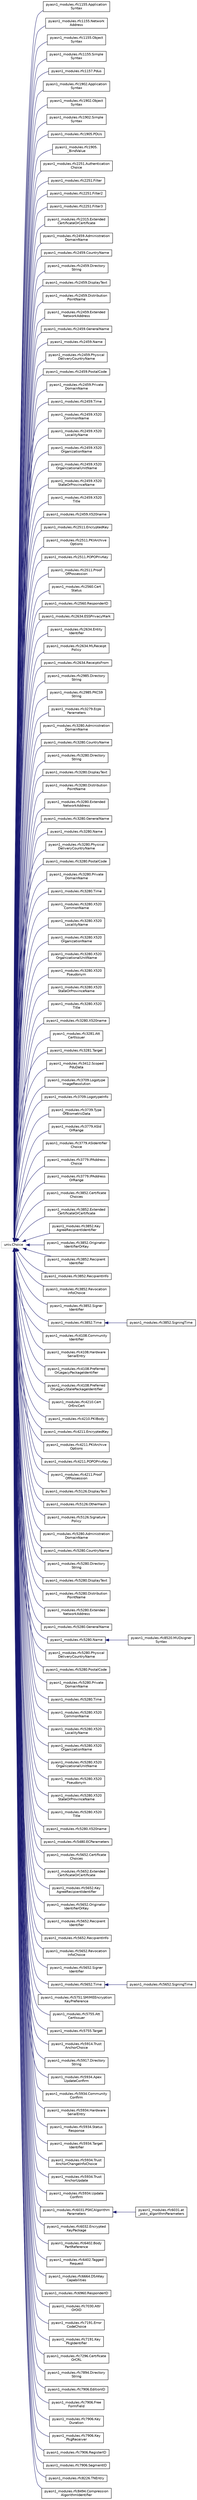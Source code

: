 digraph "Graphical Class Hierarchy"
{
 // LATEX_PDF_SIZE
  edge [fontname="Helvetica",fontsize="10",labelfontname="Helvetica",labelfontsize="10"];
  node [fontname="Helvetica",fontsize="10",shape=record];
  rankdir="LR";
  Node2630 [label="univ.Choice",height=0.2,width=0.4,color="grey75", fillcolor="white", style="filled",tooltip=" "];
  Node2630 -> Node0 [dir="back",color="midnightblue",fontsize="10",style="solid",fontname="Helvetica"];
  Node0 [label="pyasn1_modules.rfc1155.Application\lSyntax",height=0.2,width=0.4,color="black", fillcolor="white", style="filled",URL="$classpyasn1__modules_1_1rfc1155_1_1ApplicationSyntax.html",tooltip=" "];
  Node2630 -> Node2632 [dir="back",color="midnightblue",fontsize="10",style="solid",fontname="Helvetica"];
  Node2632 [label="pyasn1_modules.rfc1155.Network\lAddress",height=0.2,width=0.4,color="black", fillcolor="white", style="filled",URL="$classpyasn1__modules_1_1rfc1155_1_1NetworkAddress.html",tooltip=" "];
  Node2630 -> Node2633 [dir="back",color="midnightblue",fontsize="10",style="solid",fontname="Helvetica"];
  Node2633 [label="pyasn1_modules.rfc1155.Object\lSyntax",height=0.2,width=0.4,color="black", fillcolor="white", style="filled",URL="$classpyasn1__modules_1_1rfc1155_1_1ObjectSyntax.html",tooltip=" "];
  Node2630 -> Node2634 [dir="back",color="midnightblue",fontsize="10",style="solid",fontname="Helvetica"];
  Node2634 [label="pyasn1_modules.rfc1155.Simple\lSyntax",height=0.2,width=0.4,color="black", fillcolor="white", style="filled",URL="$classpyasn1__modules_1_1rfc1155_1_1SimpleSyntax.html",tooltip=" "];
  Node2630 -> Node2635 [dir="back",color="midnightblue",fontsize="10",style="solid",fontname="Helvetica"];
  Node2635 [label="pyasn1_modules.rfc1157.Pdus",height=0.2,width=0.4,color="black", fillcolor="white", style="filled",URL="$classpyasn1__modules_1_1rfc1157_1_1Pdus.html",tooltip=" "];
  Node2630 -> Node2636 [dir="back",color="midnightblue",fontsize="10",style="solid",fontname="Helvetica"];
  Node2636 [label="pyasn1_modules.rfc1902.Application\lSyntax",height=0.2,width=0.4,color="black", fillcolor="white", style="filled",URL="$classpyasn1__modules_1_1rfc1902_1_1ApplicationSyntax.html",tooltip=" "];
  Node2630 -> Node2637 [dir="back",color="midnightblue",fontsize="10",style="solid",fontname="Helvetica"];
  Node2637 [label="pyasn1_modules.rfc1902.Object\lSyntax",height=0.2,width=0.4,color="black", fillcolor="white", style="filled",URL="$classpyasn1__modules_1_1rfc1902_1_1ObjectSyntax.html",tooltip=" "];
  Node2630 -> Node2638 [dir="back",color="midnightblue",fontsize="10",style="solid",fontname="Helvetica"];
  Node2638 [label="pyasn1_modules.rfc1902.Simple\lSyntax",height=0.2,width=0.4,color="black", fillcolor="white", style="filled",URL="$classpyasn1__modules_1_1rfc1902_1_1SimpleSyntax.html",tooltip=" "];
  Node2630 -> Node2639 [dir="back",color="midnightblue",fontsize="10",style="solid",fontname="Helvetica"];
  Node2639 [label="pyasn1_modules.rfc1905.PDUs",height=0.2,width=0.4,color="black", fillcolor="white", style="filled",URL="$classpyasn1__modules_1_1rfc1905_1_1PDUs.html",tooltip=" "];
  Node2630 -> Node2640 [dir="back",color="midnightblue",fontsize="10",style="solid",fontname="Helvetica"];
  Node2640 [label="pyasn1_modules.rfc1905.\l_BindValue",height=0.2,width=0.4,color="black", fillcolor="white", style="filled",URL="$classpyasn1__modules_1_1rfc1905_1_1__BindValue.html",tooltip=" "];
  Node2630 -> Node2641 [dir="back",color="midnightblue",fontsize="10",style="solid",fontname="Helvetica"];
  Node2641 [label="pyasn1_modules.rfc2251.Authentication\lChoice",height=0.2,width=0.4,color="black", fillcolor="white", style="filled",URL="$classpyasn1__modules_1_1rfc2251_1_1AuthenticationChoice.html",tooltip=" "];
  Node2630 -> Node2642 [dir="back",color="midnightblue",fontsize="10",style="solid",fontname="Helvetica"];
  Node2642 [label="pyasn1_modules.rfc2251.Filter",height=0.2,width=0.4,color="black", fillcolor="white", style="filled",URL="$classpyasn1__modules_1_1rfc2251_1_1Filter.html",tooltip=" "];
  Node2630 -> Node2643 [dir="back",color="midnightblue",fontsize="10",style="solid",fontname="Helvetica"];
  Node2643 [label="pyasn1_modules.rfc2251.Filter2",height=0.2,width=0.4,color="black", fillcolor="white", style="filled",URL="$classpyasn1__modules_1_1rfc2251_1_1Filter2.html",tooltip=" "];
  Node2630 -> Node2644 [dir="back",color="midnightblue",fontsize="10",style="solid",fontname="Helvetica"];
  Node2644 [label="pyasn1_modules.rfc2251.Filter3",height=0.2,width=0.4,color="black", fillcolor="white", style="filled",URL="$classpyasn1__modules_1_1rfc2251_1_1Filter3.html",tooltip=" "];
  Node2630 -> Node2645 [dir="back",color="midnightblue",fontsize="10",style="solid",fontname="Helvetica"];
  Node2645 [label="pyasn1_modules.rfc2315.Extended\lCertificateOrCertificate",height=0.2,width=0.4,color="black", fillcolor="white", style="filled",URL="$classpyasn1__modules_1_1rfc2315_1_1ExtendedCertificateOrCertificate.html",tooltip=" "];
  Node2630 -> Node2646 [dir="back",color="midnightblue",fontsize="10",style="solid",fontname="Helvetica"];
  Node2646 [label="pyasn1_modules.rfc2459.Administration\lDomainName",height=0.2,width=0.4,color="black", fillcolor="white", style="filled",URL="$classpyasn1__modules_1_1rfc2459_1_1AdministrationDomainName.html",tooltip=" "];
  Node2630 -> Node2647 [dir="back",color="midnightblue",fontsize="10",style="solid",fontname="Helvetica"];
  Node2647 [label="pyasn1_modules.rfc2459.CountryName",height=0.2,width=0.4,color="black", fillcolor="white", style="filled",URL="$classpyasn1__modules_1_1rfc2459_1_1CountryName.html",tooltip=" "];
  Node2630 -> Node2648 [dir="back",color="midnightblue",fontsize="10",style="solid",fontname="Helvetica"];
  Node2648 [label="pyasn1_modules.rfc2459.Directory\lString",height=0.2,width=0.4,color="black", fillcolor="white", style="filled",URL="$classpyasn1__modules_1_1rfc2459_1_1DirectoryString.html",tooltip=" "];
  Node2630 -> Node2649 [dir="back",color="midnightblue",fontsize="10",style="solid",fontname="Helvetica"];
  Node2649 [label="pyasn1_modules.rfc2459.DisplayText",height=0.2,width=0.4,color="black", fillcolor="white", style="filled",URL="$classpyasn1__modules_1_1rfc2459_1_1DisplayText.html",tooltip=" "];
  Node2630 -> Node2650 [dir="back",color="midnightblue",fontsize="10",style="solid",fontname="Helvetica"];
  Node2650 [label="pyasn1_modules.rfc2459.Distribution\lPointName",height=0.2,width=0.4,color="black", fillcolor="white", style="filled",URL="$classpyasn1__modules_1_1rfc2459_1_1DistributionPointName.html",tooltip=" "];
  Node2630 -> Node2651 [dir="back",color="midnightblue",fontsize="10",style="solid",fontname="Helvetica"];
  Node2651 [label="pyasn1_modules.rfc2459.Extended\lNetworkAddress",height=0.2,width=0.4,color="black", fillcolor="white", style="filled",URL="$classpyasn1__modules_1_1rfc2459_1_1ExtendedNetworkAddress.html",tooltip=" "];
  Node2630 -> Node2652 [dir="back",color="midnightblue",fontsize="10",style="solid",fontname="Helvetica"];
  Node2652 [label="pyasn1_modules.rfc2459.GeneralName",height=0.2,width=0.4,color="black", fillcolor="white", style="filled",URL="$classpyasn1__modules_1_1rfc2459_1_1GeneralName.html",tooltip=" "];
  Node2630 -> Node2653 [dir="back",color="midnightblue",fontsize="10",style="solid",fontname="Helvetica"];
  Node2653 [label="pyasn1_modules.rfc2459.Name",height=0.2,width=0.4,color="black", fillcolor="white", style="filled",URL="$classpyasn1__modules_1_1rfc2459_1_1Name.html",tooltip=" "];
  Node2630 -> Node2654 [dir="back",color="midnightblue",fontsize="10",style="solid",fontname="Helvetica"];
  Node2654 [label="pyasn1_modules.rfc2459.Physical\lDeliveryCountryName",height=0.2,width=0.4,color="black", fillcolor="white", style="filled",URL="$classpyasn1__modules_1_1rfc2459_1_1PhysicalDeliveryCountryName.html",tooltip=" "];
  Node2630 -> Node2655 [dir="back",color="midnightblue",fontsize="10",style="solid",fontname="Helvetica"];
  Node2655 [label="pyasn1_modules.rfc2459.PostalCode",height=0.2,width=0.4,color="black", fillcolor="white", style="filled",URL="$classpyasn1__modules_1_1rfc2459_1_1PostalCode.html",tooltip=" "];
  Node2630 -> Node2656 [dir="back",color="midnightblue",fontsize="10",style="solid",fontname="Helvetica"];
  Node2656 [label="pyasn1_modules.rfc2459.Private\lDomainName",height=0.2,width=0.4,color="black", fillcolor="white", style="filled",URL="$classpyasn1__modules_1_1rfc2459_1_1PrivateDomainName.html",tooltip=" "];
  Node2630 -> Node2657 [dir="back",color="midnightblue",fontsize="10",style="solid",fontname="Helvetica"];
  Node2657 [label="pyasn1_modules.rfc2459.Time",height=0.2,width=0.4,color="black", fillcolor="white", style="filled",URL="$classpyasn1__modules_1_1rfc2459_1_1Time.html",tooltip=" "];
  Node2630 -> Node2658 [dir="back",color="midnightblue",fontsize="10",style="solid",fontname="Helvetica"];
  Node2658 [label="pyasn1_modules.rfc2459.X520\lCommonName",height=0.2,width=0.4,color="black", fillcolor="white", style="filled",URL="$classpyasn1__modules_1_1rfc2459_1_1X520CommonName.html",tooltip=" "];
  Node2630 -> Node2659 [dir="back",color="midnightblue",fontsize="10",style="solid",fontname="Helvetica"];
  Node2659 [label="pyasn1_modules.rfc2459.X520\lLocalityName",height=0.2,width=0.4,color="black", fillcolor="white", style="filled",URL="$classpyasn1__modules_1_1rfc2459_1_1X520LocalityName.html",tooltip=" "];
  Node2630 -> Node2660 [dir="back",color="midnightblue",fontsize="10",style="solid",fontname="Helvetica"];
  Node2660 [label="pyasn1_modules.rfc2459.X520\lOrganizationName",height=0.2,width=0.4,color="black", fillcolor="white", style="filled",URL="$classpyasn1__modules_1_1rfc2459_1_1X520OrganizationName.html",tooltip=" "];
  Node2630 -> Node2661 [dir="back",color="midnightblue",fontsize="10",style="solid",fontname="Helvetica"];
  Node2661 [label="pyasn1_modules.rfc2459.X520\lOrganizationalUnitName",height=0.2,width=0.4,color="black", fillcolor="white", style="filled",URL="$classpyasn1__modules_1_1rfc2459_1_1X520OrganizationalUnitName.html",tooltip=" "];
  Node2630 -> Node2662 [dir="back",color="midnightblue",fontsize="10",style="solid",fontname="Helvetica"];
  Node2662 [label="pyasn1_modules.rfc2459.X520\lStateOrProvinceName",height=0.2,width=0.4,color="black", fillcolor="white", style="filled",URL="$classpyasn1__modules_1_1rfc2459_1_1X520StateOrProvinceName.html",tooltip=" "];
  Node2630 -> Node2663 [dir="back",color="midnightblue",fontsize="10",style="solid",fontname="Helvetica"];
  Node2663 [label="pyasn1_modules.rfc2459.X520\lTitle",height=0.2,width=0.4,color="black", fillcolor="white", style="filled",URL="$classpyasn1__modules_1_1rfc2459_1_1X520Title.html",tooltip=" "];
  Node2630 -> Node2664 [dir="back",color="midnightblue",fontsize="10",style="solid",fontname="Helvetica"];
  Node2664 [label="pyasn1_modules.rfc2459.X520name",height=0.2,width=0.4,color="black", fillcolor="white", style="filled",URL="$classpyasn1__modules_1_1rfc2459_1_1X520name.html",tooltip=" "];
  Node2630 -> Node2665 [dir="back",color="midnightblue",fontsize="10",style="solid",fontname="Helvetica"];
  Node2665 [label="pyasn1_modules.rfc2511.EncryptedKey",height=0.2,width=0.4,color="black", fillcolor="white", style="filled",URL="$classpyasn1__modules_1_1rfc2511_1_1EncryptedKey.html",tooltip=" "];
  Node2630 -> Node2666 [dir="back",color="midnightblue",fontsize="10",style="solid",fontname="Helvetica"];
  Node2666 [label="pyasn1_modules.rfc2511.PKIArchive\lOptions",height=0.2,width=0.4,color="black", fillcolor="white", style="filled",URL="$classpyasn1__modules_1_1rfc2511_1_1PKIArchiveOptions.html",tooltip=" "];
  Node2630 -> Node2667 [dir="back",color="midnightblue",fontsize="10",style="solid",fontname="Helvetica"];
  Node2667 [label="pyasn1_modules.rfc2511.POPOPrivKey",height=0.2,width=0.4,color="black", fillcolor="white", style="filled",URL="$classpyasn1__modules_1_1rfc2511_1_1POPOPrivKey.html",tooltip=" "];
  Node2630 -> Node2668 [dir="back",color="midnightblue",fontsize="10",style="solid",fontname="Helvetica"];
  Node2668 [label="pyasn1_modules.rfc2511.Proof\lOfPossession",height=0.2,width=0.4,color="black", fillcolor="white", style="filled",URL="$classpyasn1__modules_1_1rfc2511_1_1ProofOfPossession.html",tooltip=" "];
  Node2630 -> Node2669 [dir="back",color="midnightblue",fontsize="10",style="solid",fontname="Helvetica"];
  Node2669 [label="pyasn1_modules.rfc2560.Cert\lStatus",height=0.2,width=0.4,color="black", fillcolor="white", style="filled",URL="$classpyasn1__modules_1_1rfc2560_1_1CertStatus.html",tooltip=" "];
  Node2630 -> Node2670 [dir="back",color="midnightblue",fontsize="10",style="solid",fontname="Helvetica"];
  Node2670 [label="pyasn1_modules.rfc2560.ResponderID",height=0.2,width=0.4,color="black", fillcolor="white", style="filled",URL="$classpyasn1__modules_1_1rfc2560_1_1ResponderID.html",tooltip=" "];
  Node2630 -> Node2671 [dir="back",color="midnightblue",fontsize="10",style="solid",fontname="Helvetica"];
  Node2671 [label="pyasn1_modules.rfc2634.ESSPrivacyMark",height=0.2,width=0.4,color="black", fillcolor="white", style="filled",URL="$classpyasn1__modules_1_1rfc2634_1_1ESSPrivacyMark.html",tooltip=" "];
  Node2630 -> Node2672 [dir="back",color="midnightblue",fontsize="10",style="solid",fontname="Helvetica"];
  Node2672 [label="pyasn1_modules.rfc2634.Entity\lIdentifier",height=0.2,width=0.4,color="black", fillcolor="white", style="filled",URL="$classpyasn1__modules_1_1rfc2634_1_1EntityIdentifier.html",tooltip=" "];
  Node2630 -> Node2673 [dir="back",color="midnightblue",fontsize="10",style="solid",fontname="Helvetica"];
  Node2673 [label="pyasn1_modules.rfc2634.MLReceipt\lPolicy",height=0.2,width=0.4,color="black", fillcolor="white", style="filled",URL="$classpyasn1__modules_1_1rfc2634_1_1MLReceiptPolicy.html",tooltip=" "];
  Node2630 -> Node2674 [dir="back",color="midnightblue",fontsize="10",style="solid",fontname="Helvetica"];
  Node2674 [label="pyasn1_modules.rfc2634.ReceiptsFrom",height=0.2,width=0.4,color="black", fillcolor="white", style="filled",URL="$classpyasn1__modules_1_1rfc2634_1_1ReceiptsFrom.html",tooltip=" "];
  Node2630 -> Node2675 [dir="back",color="midnightblue",fontsize="10",style="solid",fontname="Helvetica"];
  Node2675 [label="pyasn1_modules.rfc2985.Directory\lString",height=0.2,width=0.4,color="black", fillcolor="white", style="filled",URL="$classpyasn1__modules_1_1rfc2985_1_1DirectoryString.html",tooltip=" "];
  Node2630 -> Node2676 [dir="back",color="midnightblue",fontsize="10",style="solid",fontname="Helvetica"];
  Node2676 [label="pyasn1_modules.rfc2985.PKCS9\lString",height=0.2,width=0.4,color="black", fillcolor="white", style="filled",URL="$classpyasn1__modules_1_1rfc2985_1_1PKCS9String.html",tooltip=" "];
  Node2630 -> Node2677 [dir="back",color="midnightblue",fontsize="10",style="solid",fontname="Helvetica"];
  Node2677 [label="pyasn1_modules.rfc3279.Ecpk\lParameters",height=0.2,width=0.4,color="black", fillcolor="white", style="filled",URL="$classpyasn1__modules_1_1rfc3279_1_1EcpkParameters.html",tooltip=" "];
  Node2630 -> Node2678 [dir="back",color="midnightblue",fontsize="10",style="solid",fontname="Helvetica"];
  Node2678 [label="pyasn1_modules.rfc3280.Administration\lDomainName",height=0.2,width=0.4,color="black", fillcolor="white", style="filled",URL="$classpyasn1__modules_1_1rfc3280_1_1AdministrationDomainName.html",tooltip=" "];
  Node2630 -> Node2679 [dir="back",color="midnightblue",fontsize="10",style="solid",fontname="Helvetica"];
  Node2679 [label="pyasn1_modules.rfc3280.CountryName",height=0.2,width=0.4,color="black", fillcolor="white", style="filled",URL="$classpyasn1__modules_1_1rfc3280_1_1CountryName.html",tooltip=" "];
  Node2630 -> Node2680 [dir="back",color="midnightblue",fontsize="10",style="solid",fontname="Helvetica"];
  Node2680 [label="pyasn1_modules.rfc3280.Directory\lString",height=0.2,width=0.4,color="black", fillcolor="white", style="filled",URL="$classpyasn1__modules_1_1rfc3280_1_1DirectoryString.html",tooltip=" "];
  Node2630 -> Node2681 [dir="back",color="midnightblue",fontsize="10",style="solid",fontname="Helvetica"];
  Node2681 [label="pyasn1_modules.rfc3280.DisplayText",height=0.2,width=0.4,color="black", fillcolor="white", style="filled",URL="$classpyasn1__modules_1_1rfc3280_1_1DisplayText.html",tooltip=" "];
  Node2630 -> Node2682 [dir="back",color="midnightblue",fontsize="10",style="solid",fontname="Helvetica"];
  Node2682 [label="pyasn1_modules.rfc3280.Distribution\lPointName",height=0.2,width=0.4,color="black", fillcolor="white", style="filled",URL="$classpyasn1__modules_1_1rfc3280_1_1DistributionPointName.html",tooltip=" "];
  Node2630 -> Node2683 [dir="back",color="midnightblue",fontsize="10",style="solid",fontname="Helvetica"];
  Node2683 [label="pyasn1_modules.rfc3280.Extended\lNetworkAddress",height=0.2,width=0.4,color="black", fillcolor="white", style="filled",URL="$classpyasn1__modules_1_1rfc3280_1_1ExtendedNetworkAddress.html",tooltip=" "];
  Node2630 -> Node2684 [dir="back",color="midnightblue",fontsize="10",style="solid",fontname="Helvetica"];
  Node2684 [label="pyasn1_modules.rfc3280.GeneralName",height=0.2,width=0.4,color="black", fillcolor="white", style="filled",URL="$classpyasn1__modules_1_1rfc3280_1_1GeneralName.html",tooltip=" "];
  Node2630 -> Node2685 [dir="back",color="midnightblue",fontsize="10",style="solid",fontname="Helvetica"];
  Node2685 [label="pyasn1_modules.rfc3280.Name",height=0.2,width=0.4,color="black", fillcolor="white", style="filled",URL="$classpyasn1__modules_1_1rfc3280_1_1Name.html",tooltip=" "];
  Node2630 -> Node2686 [dir="back",color="midnightblue",fontsize="10",style="solid",fontname="Helvetica"];
  Node2686 [label="pyasn1_modules.rfc3280.Physical\lDeliveryCountryName",height=0.2,width=0.4,color="black", fillcolor="white", style="filled",URL="$classpyasn1__modules_1_1rfc3280_1_1PhysicalDeliveryCountryName.html",tooltip=" "];
  Node2630 -> Node2687 [dir="back",color="midnightblue",fontsize="10",style="solid",fontname="Helvetica"];
  Node2687 [label="pyasn1_modules.rfc3280.PostalCode",height=0.2,width=0.4,color="black", fillcolor="white", style="filled",URL="$classpyasn1__modules_1_1rfc3280_1_1PostalCode.html",tooltip=" "];
  Node2630 -> Node2688 [dir="back",color="midnightblue",fontsize="10",style="solid",fontname="Helvetica"];
  Node2688 [label="pyasn1_modules.rfc3280.Private\lDomainName",height=0.2,width=0.4,color="black", fillcolor="white", style="filled",URL="$classpyasn1__modules_1_1rfc3280_1_1PrivateDomainName.html",tooltip=" "];
  Node2630 -> Node2689 [dir="back",color="midnightblue",fontsize="10",style="solid",fontname="Helvetica"];
  Node2689 [label="pyasn1_modules.rfc3280.Time",height=0.2,width=0.4,color="black", fillcolor="white", style="filled",URL="$classpyasn1__modules_1_1rfc3280_1_1Time.html",tooltip=" "];
  Node2630 -> Node2690 [dir="back",color="midnightblue",fontsize="10",style="solid",fontname="Helvetica"];
  Node2690 [label="pyasn1_modules.rfc3280.X520\lCommonName",height=0.2,width=0.4,color="black", fillcolor="white", style="filled",URL="$classpyasn1__modules_1_1rfc3280_1_1X520CommonName.html",tooltip=" "];
  Node2630 -> Node2691 [dir="back",color="midnightblue",fontsize="10",style="solid",fontname="Helvetica"];
  Node2691 [label="pyasn1_modules.rfc3280.X520\lLocalityName",height=0.2,width=0.4,color="black", fillcolor="white", style="filled",URL="$classpyasn1__modules_1_1rfc3280_1_1X520LocalityName.html",tooltip=" "];
  Node2630 -> Node2692 [dir="back",color="midnightblue",fontsize="10",style="solid",fontname="Helvetica"];
  Node2692 [label="pyasn1_modules.rfc3280.X520\lOrganizationName",height=0.2,width=0.4,color="black", fillcolor="white", style="filled",URL="$classpyasn1__modules_1_1rfc3280_1_1X520OrganizationName.html",tooltip=" "];
  Node2630 -> Node2693 [dir="back",color="midnightblue",fontsize="10",style="solid",fontname="Helvetica"];
  Node2693 [label="pyasn1_modules.rfc3280.X520\lOrganizationalUnitName",height=0.2,width=0.4,color="black", fillcolor="white", style="filled",URL="$classpyasn1__modules_1_1rfc3280_1_1X520OrganizationalUnitName.html",tooltip=" "];
  Node2630 -> Node2694 [dir="back",color="midnightblue",fontsize="10",style="solid",fontname="Helvetica"];
  Node2694 [label="pyasn1_modules.rfc3280.X520\lPseudonym",height=0.2,width=0.4,color="black", fillcolor="white", style="filled",URL="$classpyasn1__modules_1_1rfc3280_1_1X520Pseudonym.html",tooltip=" "];
  Node2630 -> Node2695 [dir="back",color="midnightblue",fontsize="10",style="solid",fontname="Helvetica"];
  Node2695 [label="pyasn1_modules.rfc3280.X520\lStateOrProvinceName",height=0.2,width=0.4,color="black", fillcolor="white", style="filled",URL="$classpyasn1__modules_1_1rfc3280_1_1X520StateOrProvinceName.html",tooltip=" "];
  Node2630 -> Node2696 [dir="back",color="midnightblue",fontsize="10",style="solid",fontname="Helvetica"];
  Node2696 [label="pyasn1_modules.rfc3280.X520\lTitle",height=0.2,width=0.4,color="black", fillcolor="white", style="filled",URL="$classpyasn1__modules_1_1rfc3280_1_1X520Title.html",tooltip=" "];
  Node2630 -> Node2697 [dir="back",color="midnightblue",fontsize="10",style="solid",fontname="Helvetica"];
  Node2697 [label="pyasn1_modules.rfc3280.X520name",height=0.2,width=0.4,color="black", fillcolor="white", style="filled",URL="$classpyasn1__modules_1_1rfc3280_1_1X520name.html",tooltip=" "];
  Node2630 -> Node2698 [dir="back",color="midnightblue",fontsize="10",style="solid",fontname="Helvetica"];
  Node2698 [label="pyasn1_modules.rfc3281.Att\lCertIssuer",height=0.2,width=0.4,color="black", fillcolor="white", style="filled",URL="$classpyasn1__modules_1_1rfc3281_1_1AttCertIssuer.html",tooltip=" "];
  Node2630 -> Node2699 [dir="back",color="midnightblue",fontsize="10",style="solid",fontname="Helvetica"];
  Node2699 [label="pyasn1_modules.rfc3281.Target",height=0.2,width=0.4,color="black", fillcolor="white", style="filled",URL="$classpyasn1__modules_1_1rfc3281_1_1Target.html",tooltip=" "];
  Node2630 -> Node2700 [dir="back",color="midnightblue",fontsize="10",style="solid",fontname="Helvetica"];
  Node2700 [label="pyasn1_modules.rfc3412.Scoped\lPduData",height=0.2,width=0.4,color="black", fillcolor="white", style="filled",URL="$classpyasn1__modules_1_1rfc3412_1_1ScopedPduData.html",tooltip=" "];
  Node2630 -> Node2701 [dir="back",color="midnightblue",fontsize="10",style="solid",fontname="Helvetica"];
  Node2701 [label="pyasn1_modules.rfc3709.Logotype\lImageResolution",height=0.2,width=0.4,color="black", fillcolor="white", style="filled",URL="$classpyasn1__modules_1_1rfc3709_1_1LogotypeImageResolution.html",tooltip=" "];
  Node2630 -> Node2702 [dir="back",color="midnightblue",fontsize="10",style="solid",fontname="Helvetica"];
  Node2702 [label="pyasn1_modules.rfc3709.LogotypeInfo",height=0.2,width=0.4,color="black", fillcolor="white", style="filled",URL="$classpyasn1__modules_1_1rfc3709_1_1LogotypeInfo.html",tooltip=" "];
  Node2630 -> Node2703 [dir="back",color="midnightblue",fontsize="10",style="solid",fontname="Helvetica"];
  Node2703 [label="pyasn1_modules.rfc3739.Type\lOfBiometricData",height=0.2,width=0.4,color="black", fillcolor="white", style="filled",URL="$classpyasn1__modules_1_1rfc3739_1_1TypeOfBiometricData.html",tooltip=" "];
  Node2630 -> Node2704 [dir="back",color="midnightblue",fontsize="10",style="solid",fontname="Helvetica"];
  Node2704 [label="pyasn1_modules.rfc3779.ASId\lOrRange",height=0.2,width=0.4,color="black", fillcolor="white", style="filled",URL="$classpyasn1__modules_1_1rfc3779_1_1ASIdOrRange.html",tooltip=" "];
  Node2630 -> Node2705 [dir="back",color="midnightblue",fontsize="10",style="solid",fontname="Helvetica"];
  Node2705 [label="pyasn1_modules.rfc3779.ASIdentifier\lChoice",height=0.2,width=0.4,color="black", fillcolor="white", style="filled",URL="$classpyasn1__modules_1_1rfc3779_1_1ASIdentifierChoice.html",tooltip=" "];
  Node2630 -> Node2706 [dir="back",color="midnightblue",fontsize="10",style="solid",fontname="Helvetica"];
  Node2706 [label="pyasn1_modules.rfc3779.IPAddress\lChoice",height=0.2,width=0.4,color="black", fillcolor="white", style="filled",URL="$classpyasn1__modules_1_1rfc3779_1_1IPAddressChoice.html",tooltip=" "];
  Node2630 -> Node2707 [dir="back",color="midnightblue",fontsize="10",style="solid",fontname="Helvetica"];
  Node2707 [label="pyasn1_modules.rfc3779.IPAddress\lOrRange",height=0.2,width=0.4,color="black", fillcolor="white", style="filled",URL="$classpyasn1__modules_1_1rfc3779_1_1IPAddressOrRange.html",tooltip=" "];
  Node2630 -> Node2708 [dir="back",color="midnightblue",fontsize="10",style="solid",fontname="Helvetica"];
  Node2708 [label="pyasn1_modules.rfc3852.Certificate\lChoices",height=0.2,width=0.4,color="black", fillcolor="white", style="filled",URL="$classpyasn1__modules_1_1rfc3852_1_1CertificateChoices.html",tooltip=" "];
  Node2630 -> Node2709 [dir="back",color="midnightblue",fontsize="10",style="solid",fontname="Helvetica"];
  Node2709 [label="pyasn1_modules.rfc3852.Extended\lCertificateOrCertificate",height=0.2,width=0.4,color="black", fillcolor="white", style="filled",URL="$classpyasn1__modules_1_1rfc3852_1_1ExtendedCertificateOrCertificate.html",tooltip=" "];
  Node2630 -> Node2710 [dir="back",color="midnightblue",fontsize="10",style="solid",fontname="Helvetica"];
  Node2710 [label="pyasn1_modules.rfc3852.Key\lAgreeRecipientIdentifier",height=0.2,width=0.4,color="black", fillcolor="white", style="filled",URL="$classpyasn1__modules_1_1rfc3852_1_1KeyAgreeRecipientIdentifier.html",tooltip=" "];
  Node2630 -> Node2711 [dir="back",color="midnightblue",fontsize="10",style="solid",fontname="Helvetica"];
  Node2711 [label="pyasn1_modules.rfc3852.Originator\lIdentifierOrKey",height=0.2,width=0.4,color="black", fillcolor="white", style="filled",URL="$classpyasn1__modules_1_1rfc3852_1_1OriginatorIdentifierOrKey.html",tooltip=" "];
  Node2630 -> Node2712 [dir="back",color="midnightblue",fontsize="10",style="solid",fontname="Helvetica"];
  Node2712 [label="pyasn1_modules.rfc3852.Recipient\lIdentifier",height=0.2,width=0.4,color="black", fillcolor="white", style="filled",URL="$classpyasn1__modules_1_1rfc3852_1_1RecipientIdentifier.html",tooltip=" "];
  Node2630 -> Node2713 [dir="back",color="midnightblue",fontsize="10",style="solid",fontname="Helvetica"];
  Node2713 [label="pyasn1_modules.rfc3852.RecipientInfo",height=0.2,width=0.4,color="black", fillcolor="white", style="filled",URL="$classpyasn1__modules_1_1rfc3852_1_1RecipientInfo.html",tooltip=" "];
  Node2630 -> Node2714 [dir="back",color="midnightblue",fontsize="10",style="solid",fontname="Helvetica"];
  Node2714 [label="pyasn1_modules.rfc3852.Revocation\lInfoChoice",height=0.2,width=0.4,color="black", fillcolor="white", style="filled",URL="$classpyasn1__modules_1_1rfc3852_1_1RevocationInfoChoice.html",tooltip=" "];
  Node2630 -> Node2715 [dir="back",color="midnightblue",fontsize="10",style="solid",fontname="Helvetica"];
  Node2715 [label="pyasn1_modules.rfc3852.Signer\lIdentifier",height=0.2,width=0.4,color="black", fillcolor="white", style="filled",URL="$classpyasn1__modules_1_1rfc3852_1_1SignerIdentifier.html",tooltip=" "];
  Node2630 -> Node2716 [dir="back",color="midnightblue",fontsize="10",style="solid",fontname="Helvetica"];
  Node2716 [label="pyasn1_modules.rfc3852.Time",height=0.2,width=0.4,color="black", fillcolor="white", style="filled",URL="$classpyasn1__modules_1_1rfc3852_1_1Time.html",tooltip=" "];
  Node2716 -> Node2717 [dir="back",color="midnightblue",fontsize="10",style="solid",fontname="Helvetica"];
  Node2717 [label="pyasn1_modules.rfc3852.SigningTime",height=0.2,width=0.4,color="black", fillcolor="white", style="filled",URL="$classpyasn1__modules_1_1rfc3852_1_1SigningTime.html",tooltip=" "];
  Node2630 -> Node2718 [dir="back",color="midnightblue",fontsize="10",style="solid",fontname="Helvetica"];
  Node2718 [label="pyasn1_modules.rfc4108.Community\lIdentifier",height=0.2,width=0.4,color="black", fillcolor="white", style="filled",URL="$classpyasn1__modules_1_1rfc4108_1_1CommunityIdentifier.html",tooltip=" "];
  Node2630 -> Node2719 [dir="back",color="midnightblue",fontsize="10",style="solid",fontname="Helvetica"];
  Node2719 [label="pyasn1_modules.rfc4108.Hardware\lSerialEntry",height=0.2,width=0.4,color="black", fillcolor="white", style="filled",URL="$classpyasn1__modules_1_1rfc4108_1_1HardwareSerialEntry.html",tooltip=" "];
  Node2630 -> Node2720 [dir="back",color="midnightblue",fontsize="10",style="solid",fontname="Helvetica"];
  Node2720 [label="pyasn1_modules.rfc4108.Preferred\lOrLegacyPackageIdentifier",height=0.2,width=0.4,color="black", fillcolor="white", style="filled",URL="$classpyasn1__modules_1_1rfc4108_1_1PreferredOrLegacyPackageIdentifier.html",tooltip=" "];
  Node2630 -> Node2721 [dir="back",color="midnightblue",fontsize="10",style="solid",fontname="Helvetica"];
  Node2721 [label="pyasn1_modules.rfc4108.Preferred\lOrLegacyStalePackageIdentifier",height=0.2,width=0.4,color="black", fillcolor="white", style="filled",URL="$classpyasn1__modules_1_1rfc4108_1_1PreferredOrLegacyStalePackageIdentifier.html",tooltip=" "];
  Node2630 -> Node2722 [dir="back",color="midnightblue",fontsize="10",style="solid",fontname="Helvetica"];
  Node2722 [label="pyasn1_modules.rfc4210.Cert\lOrEncCert",height=0.2,width=0.4,color="black", fillcolor="white", style="filled",URL="$classpyasn1__modules_1_1rfc4210_1_1CertOrEncCert.html",tooltip=" "];
  Node2630 -> Node2723 [dir="back",color="midnightblue",fontsize="10",style="solid",fontname="Helvetica"];
  Node2723 [label="pyasn1_modules.rfc4210.PKIBody",height=0.2,width=0.4,color="black", fillcolor="white", style="filled",URL="$classpyasn1__modules_1_1rfc4210_1_1PKIBody.html",tooltip=" "];
  Node2630 -> Node2724 [dir="back",color="midnightblue",fontsize="10",style="solid",fontname="Helvetica"];
  Node2724 [label="pyasn1_modules.rfc4211.EncryptedKey",height=0.2,width=0.4,color="black", fillcolor="white", style="filled",URL="$classpyasn1__modules_1_1rfc4211_1_1EncryptedKey.html",tooltip=" "];
  Node2630 -> Node2725 [dir="back",color="midnightblue",fontsize="10",style="solid",fontname="Helvetica"];
  Node2725 [label="pyasn1_modules.rfc4211.PKIArchive\lOptions",height=0.2,width=0.4,color="black", fillcolor="white", style="filled",URL="$classpyasn1__modules_1_1rfc4211_1_1PKIArchiveOptions.html",tooltip=" "];
  Node2630 -> Node2726 [dir="back",color="midnightblue",fontsize="10",style="solid",fontname="Helvetica"];
  Node2726 [label="pyasn1_modules.rfc4211.POPOPrivKey",height=0.2,width=0.4,color="black", fillcolor="white", style="filled",URL="$classpyasn1__modules_1_1rfc4211_1_1POPOPrivKey.html",tooltip=" "];
  Node2630 -> Node2727 [dir="back",color="midnightblue",fontsize="10",style="solid",fontname="Helvetica"];
  Node2727 [label="pyasn1_modules.rfc4211.Proof\lOfPossession",height=0.2,width=0.4,color="black", fillcolor="white", style="filled",URL="$classpyasn1__modules_1_1rfc4211_1_1ProofOfPossession.html",tooltip=" "];
  Node2630 -> Node2728 [dir="back",color="midnightblue",fontsize="10",style="solid",fontname="Helvetica"];
  Node2728 [label="pyasn1_modules.rfc5126.DisplayText",height=0.2,width=0.4,color="black", fillcolor="white", style="filled",URL="$classpyasn1__modules_1_1rfc5126_1_1DisplayText.html",tooltip=" "];
  Node2630 -> Node2729 [dir="back",color="midnightblue",fontsize="10",style="solid",fontname="Helvetica"];
  Node2729 [label="pyasn1_modules.rfc5126.OtherHash",height=0.2,width=0.4,color="black", fillcolor="white", style="filled",URL="$classpyasn1__modules_1_1rfc5126_1_1OtherHash.html",tooltip=" "];
  Node2630 -> Node2730 [dir="back",color="midnightblue",fontsize="10",style="solid",fontname="Helvetica"];
  Node2730 [label="pyasn1_modules.rfc5126.Signature\lPolicy",height=0.2,width=0.4,color="black", fillcolor="white", style="filled",URL="$classpyasn1__modules_1_1rfc5126_1_1SignaturePolicy.html",tooltip=" "];
  Node2630 -> Node2731 [dir="back",color="midnightblue",fontsize="10",style="solid",fontname="Helvetica"];
  Node2731 [label="pyasn1_modules.rfc5280.Administration\lDomainName",height=0.2,width=0.4,color="black", fillcolor="white", style="filled",URL="$classpyasn1__modules_1_1rfc5280_1_1AdministrationDomainName.html",tooltip=" "];
  Node2630 -> Node2732 [dir="back",color="midnightblue",fontsize="10",style="solid",fontname="Helvetica"];
  Node2732 [label="pyasn1_modules.rfc5280.CountryName",height=0.2,width=0.4,color="black", fillcolor="white", style="filled",URL="$classpyasn1__modules_1_1rfc5280_1_1CountryName.html",tooltip=" "];
  Node2630 -> Node2733 [dir="back",color="midnightblue",fontsize="10",style="solid",fontname="Helvetica"];
  Node2733 [label="pyasn1_modules.rfc5280.Directory\lString",height=0.2,width=0.4,color="black", fillcolor="white", style="filled",URL="$classpyasn1__modules_1_1rfc5280_1_1DirectoryString.html",tooltip=" "];
  Node2630 -> Node2734 [dir="back",color="midnightblue",fontsize="10",style="solid",fontname="Helvetica"];
  Node2734 [label="pyasn1_modules.rfc5280.DisplayText",height=0.2,width=0.4,color="black", fillcolor="white", style="filled",URL="$classpyasn1__modules_1_1rfc5280_1_1DisplayText.html",tooltip=" "];
  Node2630 -> Node2735 [dir="back",color="midnightblue",fontsize="10",style="solid",fontname="Helvetica"];
  Node2735 [label="pyasn1_modules.rfc5280.Distribution\lPointName",height=0.2,width=0.4,color="black", fillcolor="white", style="filled",URL="$classpyasn1__modules_1_1rfc5280_1_1DistributionPointName.html",tooltip=" "];
  Node2630 -> Node2736 [dir="back",color="midnightblue",fontsize="10",style="solid",fontname="Helvetica"];
  Node2736 [label="pyasn1_modules.rfc5280.Extended\lNetworkAddress",height=0.2,width=0.4,color="black", fillcolor="white", style="filled",URL="$classpyasn1__modules_1_1rfc5280_1_1ExtendedNetworkAddress.html",tooltip=" "];
  Node2630 -> Node2737 [dir="back",color="midnightblue",fontsize="10",style="solid",fontname="Helvetica"];
  Node2737 [label="pyasn1_modules.rfc5280.GeneralName",height=0.2,width=0.4,color="black", fillcolor="white", style="filled",URL="$classpyasn1__modules_1_1rfc5280_1_1GeneralName.html",tooltip=" "];
  Node2630 -> Node2738 [dir="back",color="midnightblue",fontsize="10",style="solid",fontname="Helvetica"];
  Node2738 [label="pyasn1_modules.rfc5280.Name",height=0.2,width=0.4,color="black", fillcolor="white", style="filled",URL="$classpyasn1__modules_1_1rfc5280_1_1Name.html",tooltip=" "];
  Node2738 -> Node2739 [dir="back",color="midnightblue",fontsize="10",style="solid",fontname="Helvetica"];
  Node2739 [label="pyasn1_modules.rfc8520.MUDsigner\lSyntax",height=0.2,width=0.4,color="black", fillcolor="white", style="filled",URL="$classpyasn1__modules_1_1rfc8520_1_1MUDsignerSyntax.html",tooltip=" "];
  Node2630 -> Node2740 [dir="back",color="midnightblue",fontsize="10",style="solid",fontname="Helvetica"];
  Node2740 [label="pyasn1_modules.rfc5280.Physical\lDeliveryCountryName",height=0.2,width=0.4,color="black", fillcolor="white", style="filled",URL="$classpyasn1__modules_1_1rfc5280_1_1PhysicalDeliveryCountryName.html",tooltip=" "];
  Node2630 -> Node2741 [dir="back",color="midnightblue",fontsize="10",style="solid",fontname="Helvetica"];
  Node2741 [label="pyasn1_modules.rfc5280.PostalCode",height=0.2,width=0.4,color="black", fillcolor="white", style="filled",URL="$classpyasn1__modules_1_1rfc5280_1_1PostalCode.html",tooltip=" "];
  Node2630 -> Node2742 [dir="back",color="midnightblue",fontsize="10",style="solid",fontname="Helvetica"];
  Node2742 [label="pyasn1_modules.rfc5280.Private\lDomainName",height=0.2,width=0.4,color="black", fillcolor="white", style="filled",URL="$classpyasn1__modules_1_1rfc5280_1_1PrivateDomainName.html",tooltip=" "];
  Node2630 -> Node2743 [dir="back",color="midnightblue",fontsize="10",style="solid",fontname="Helvetica"];
  Node2743 [label="pyasn1_modules.rfc5280.Time",height=0.2,width=0.4,color="black", fillcolor="white", style="filled",URL="$classpyasn1__modules_1_1rfc5280_1_1Time.html",tooltip=" "];
  Node2630 -> Node2744 [dir="back",color="midnightblue",fontsize="10",style="solid",fontname="Helvetica"];
  Node2744 [label="pyasn1_modules.rfc5280.X520\lCommonName",height=0.2,width=0.4,color="black", fillcolor="white", style="filled",URL="$classpyasn1__modules_1_1rfc5280_1_1X520CommonName.html",tooltip=" "];
  Node2630 -> Node2745 [dir="back",color="midnightblue",fontsize="10",style="solid",fontname="Helvetica"];
  Node2745 [label="pyasn1_modules.rfc5280.X520\lLocalityName",height=0.2,width=0.4,color="black", fillcolor="white", style="filled",URL="$classpyasn1__modules_1_1rfc5280_1_1X520LocalityName.html",tooltip=" "];
  Node2630 -> Node2746 [dir="back",color="midnightblue",fontsize="10",style="solid",fontname="Helvetica"];
  Node2746 [label="pyasn1_modules.rfc5280.X520\lOrganizationName",height=0.2,width=0.4,color="black", fillcolor="white", style="filled",URL="$classpyasn1__modules_1_1rfc5280_1_1X520OrganizationName.html",tooltip=" "];
  Node2630 -> Node2747 [dir="back",color="midnightblue",fontsize="10",style="solid",fontname="Helvetica"];
  Node2747 [label="pyasn1_modules.rfc5280.X520\lOrganizationalUnitName",height=0.2,width=0.4,color="black", fillcolor="white", style="filled",URL="$classpyasn1__modules_1_1rfc5280_1_1X520OrganizationalUnitName.html",tooltip=" "];
  Node2630 -> Node2748 [dir="back",color="midnightblue",fontsize="10",style="solid",fontname="Helvetica"];
  Node2748 [label="pyasn1_modules.rfc5280.X520\lPseudonym",height=0.2,width=0.4,color="black", fillcolor="white", style="filled",URL="$classpyasn1__modules_1_1rfc5280_1_1X520Pseudonym.html",tooltip=" "];
  Node2630 -> Node2749 [dir="back",color="midnightblue",fontsize="10",style="solid",fontname="Helvetica"];
  Node2749 [label="pyasn1_modules.rfc5280.X520\lStateOrProvinceName",height=0.2,width=0.4,color="black", fillcolor="white", style="filled",URL="$classpyasn1__modules_1_1rfc5280_1_1X520StateOrProvinceName.html",tooltip=" "];
  Node2630 -> Node2750 [dir="back",color="midnightblue",fontsize="10",style="solid",fontname="Helvetica"];
  Node2750 [label="pyasn1_modules.rfc5280.X520\lTitle",height=0.2,width=0.4,color="black", fillcolor="white", style="filled",URL="$classpyasn1__modules_1_1rfc5280_1_1X520Title.html",tooltip=" "];
  Node2630 -> Node2751 [dir="back",color="midnightblue",fontsize="10",style="solid",fontname="Helvetica"];
  Node2751 [label="pyasn1_modules.rfc5280.X520name",height=0.2,width=0.4,color="black", fillcolor="white", style="filled",URL="$classpyasn1__modules_1_1rfc5280_1_1X520name.html",tooltip=" "];
  Node2630 -> Node2752 [dir="back",color="midnightblue",fontsize="10",style="solid",fontname="Helvetica"];
  Node2752 [label="pyasn1_modules.rfc5480.ECParameters",height=0.2,width=0.4,color="black", fillcolor="white", style="filled",URL="$classpyasn1__modules_1_1rfc5480_1_1ECParameters.html",tooltip=" "];
  Node2630 -> Node2753 [dir="back",color="midnightblue",fontsize="10",style="solid",fontname="Helvetica"];
  Node2753 [label="pyasn1_modules.rfc5652.Certificate\lChoices",height=0.2,width=0.4,color="black", fillcolor="white", style="filled",URL="$classpyasn1__modules_1_1rfc5652_1_1CertificateChoices.html",tooltip=" "];
  Node2630 -> Node2754 [dir="back",color="midnightblue",fontsize="10",style="solid",fontname="Helvetica"];
  Node2754 [label="pyasn1_modules.rfc5652.Extended\lCertificateOrCertificate",height=0.2,width=0.4,color="black", fillcolor="white", style="filled",URL="$classpyasn1__modules_1_1rfc5652_1_1ExtendedCertificateOrCertificate.html",tooltip=" "];
  Node2630 -> Node2755 [dir="back",color="midnightblue",fontsize="10",style="solid",fontname="Helvetica"];
  Node2755 [label="pyasn1_modules.rfc5652.Key\lAgreeRecipientIdentifier",height=0.2,width=0.4,color="black", fillcolor="white", style="filled",URL="$classpyasn1__modules_1_1rfc5652_1_1KeyAgreeRecipientIdentifier.html",tooltip=" "];
  Node2630 -> Node2756 [dir="back",color="midnightblue",fontsize="10",style="solid",fontname="Helvetica"];
  Node2756 [label="pyasn1_modules.rfc5652.Originator\lIdentifierOrKey",height=0.2,width=0.4,color="black", fillcolor="white", style="filled",URL="$classpyasn1__modules_1_1rfc5652_1_1OriginatorIdentifierOrKey.html",tooltip=" "];
  Node2630 -> Node2757 [dir="back",color="midnightblue",fontsize="10",style="solid",fontname="Helvetica"];
  Node2757 [label="pyasn1_modules.rfc5652.Recipient\lIdentifier",height=0.2,width=0.4,color="black", fillcolor="white", style="filled",URL="$classpyasn1__modules_1_1rfc5652_1_1RecipientIdentifier.html",tooltip=" "];
  Node2630 -> Node2758 [dir="back",color="midnightblue",fontsize="10",style="solid",fontname="Helvetica"];
  Node2758 [label="pyasn1_modules.rfc5652.RecipientInfo",height=0.2,width=0.4,color="black", fillcolor="white", style="filled",URL="$classpyasn1__modules_1_1rfc5652_1_1RecipientInfo.html",tooltip=" "];
  Node2630 -> Node2759 [dir="back",color="midnightblue",fontsize="10",style="solid",fontname="Helvetica"];
  Node2759 [label="pyasn1_modules.rfc5652.Revocation\lInfoChoice",height=0.2,width=0.4,color="black", fillcolor="white", style="filled",URL="$classpyasn1__modules_1_1rfc5652_1_1RevocationInfoChoice.html",tooltip=" "];
  Node2630 -> Node2760 [dir="back",color="midnightblue",fontsize="10",style="solid",fontname="Helvetica"];
  Node2760 [label="pyasn1_modules.rfc5652.Signer\lIdentifier",height=0.2,width=0.4,color="black", fillcolor="white", style="filled",URL="$classpyasn1__modules_1_1rfc5652_1_1SignerIdentifier.html",tooltip=" "];
  Node2630 -> Node2761 [dir="back",color="midnightblue",fontsize="10",style="solid",fontname="Helvetica"];
  Node2761 [label="pyasn1_modules.rfc5652.Time",height=0.2,width=0.4,color="black", fillcolor="white", style="filled",URL="$classpyasn1__modules_1_1rfc5652_1_1Time.html",tooltip=" "];
  Node2761 -> Node2762 [dir="back",color="midnightblue",fontsize="10",style="solid",fontname="Helvetica"];
  Node2762 [label="pyasn1_modules.rfc5652.SigningTime",height=0.2,width=0.4,color="black", fillcolor="white", style="filled",URL="$classpyasn1__modules_1_1rfc5652_1_1SigningTime.html",tooltip=" "];
  Node2630 -> Node2763 [dir="back",color="midnightblue",fontsize="10",style="solid",fontname="Helvetica"];
  Node2763 [label="pyasn1_modules.rfc5751.SMIMEEncryption\lKeyPreference",height=0.2,width=0.4,color="black", fillcolor="white", style="filled",URL="$classpyasn1__modules_1_1rfc5751_1_1SMIMEEncryptionKeyPreference.html",tooltip=" "];
  Node2630 -> Node2764 [dir="back",color="midnightblue",fontsize="10",style="solid",fontname="Helvetica"];
  Node2764 [label="pyasn1_modules.rfc5755.Att\lCertIssuer",height=0.2,width=0.4,color="black", fillcolor="white", style="filled",URL="$classpyasn1__modules_1_1rfc5755_1_1AttCertIssuer.html",tooltip=" "];
  Node2630 -> Node2765 [dir="back",color="midnightblue",fontsize="10",style="solid",fontname="Helvetica"];
  Node2765 [label="pyasn1_modules.rfc5755.Target",height=0.2,width=0.4,color="black", fillcolor="white", style="filled",URL="$classpyasn1__modules_1_1rfc5755_1_1Target.html",tooltip=" "];
  Node2630 -> Node2766 [dir="back",color="midnightblue",fontsize="10",style="solid",fontname="Helvetica"];
  Node2766 [label="pyasn1_modules.rfc5914.Trust\lAnchorChoice",height=0.2,width=0.4,color="black", fillcolor="white", style="filled",URL="$classpyasn1__modules_1_1rfc5914_1_1TrustAnchorChoice.html",tooltip=" "];
  Node2630 -> Node2767 [dir="back",color="midnightblue",fontsize="10",style="solid",fontname="Helvetica"];
  Node2767 [label="pyasn1_modules.rfc5917.Directory\lString",height=0.2,width=0.4,color="black", fillcolor="white", style="filled",URL="$classpyasn1__modules_1_1rfc5917_1_1DirectoryString.html",tooltip=" "];
  Node2630 -> Node2768 [dir="back",color="midnightblue",fontsize="10",style="solid",fontname="Helvetica"];
  Node2768 [label="pyasn1_modules.rfc5934.Apex\lUpdateConfirm",height=0.2,width=0.4,color="black", fillcolor="white", style="filled",URL="$classpyasn1__modules_1_1rfc5934_1_1ApexUpdateConfirm.html",tooltip=" "];
  Node2630 -> Node2769 [dir="back",color="midnightblue",fontsize="10",style="solid",fontname="Helvetica"];
  Node2769 [label="pyasn1_modules.rfc5934.Community\lConfirm",height=0.2,width=0.4,color="black", fillcolor="white", style="filled",URL="$classpyasn1__modules_1_1rfc5934_1_1CommunityConfirm.html",tooltip=" "];
  Node2630 -> Node2770 [dir="back",color="midnightblue",fontsize="10",style="solid",fontname="Helvetica"];
  Node2770 [label="pyasn1_modules.rfc5934.Hardware\lSerialEntry",height=0.2,width=0.4,color="black", fillcolor="white", style="filled",URL="$classpyasn1__modules_1_1rfc5934_1_1HardwareSerialEntry.html",tooltip=" "];
  Node2630 -> Node2771 [dir="back",color="midnightblue",fontsize="10",style="solid",fontname="Helvetica"];
  Node2771 [label="pyasn1_modules.rfc5934.Status\lResponse",height=0.2,width=0.4,color="black", fillcolor="white", style="filled",URL="$classpyasn1__modules_1_1rfc5934_1_1StatusResponse.html",tooltip=" "];
  Node2630 -> Node2772 [dir="back",color="midnightblue",fontsize="10",style="solid",fontname="Helvetica"];
  Node2772 [label="pyasn1_modules.rfc5934.Target\lIdentifier",height=0.2,width=0.4,color="black", fillcolor="white", style="filled",URL="$classpyasn1__modules_1_1rfc5934_1_1TargetIdentifier.html",tooltip=" "];
  Node2630 -> Node2773 [dir="back",color="midnightblue",fontsize="10",style="solid",fontname="Helvetica"];
  Node2773 [label="pyasn1_modules.rfc5934.Trust\lAnchorChangeInfoChoice",height=0.2,width=0.4,color="black", fillcolor="white", style="filled",URL="$classpyasn1__modules_1_1rfc5934_1_1TrustAnchorChangeInfoChoice.html",tooltip=" "];
  Node2630 -> Node2774 [dir="back",color="midnightblue",fontsize="10",style="solid",fontname="Helvetica"];
  Node2774 [label="pyasn1_modules.rfc5934.Trust\lAnchorUpdate",height=0.2,width=0.4,color="black", fillcolor="white", style="filled",URL="$classpyasn1__modules_1_1rfc5934_1_1TrustAnchorUpdate.html",tooltip=" "];
  Node2630 -> Node2775 [dir="back",color="midnightblue",fontsize="10",style="solid",fontname="Helvetica"];
  Node2775 [label="pyasn1_modules.rfc5934.Update\lConfirm",height=0.2,width=0.4,color="black", fillcolor="white", style="filled",URL="$classpyasn1__modules_1_1rfc5934_1_1UpdateConfirm.html",tooltip=" "];
  Node2630 -> Node2776 [dir="back",color="midnightblue",fontsize="10",style="solid",fontname="Helvetica"];
  Node2776 [label="pyasn1_modules.rfc6031.PSKCAlgorithm\lParameters",height=0.2,width=0.4,color="black", fillcolor="white", style="filled",URL="$classpyasn1__modules_1_1rfc6031_1_1PSKCAlgorithmParameters.html",tooltip=" "];
  Node2776 -> Node2777 [dir="back",color="midnightblue",fontsize="10",style="solid",fontname="Helvetica"];
  Node2777 [label="pyasn1_modules.rfc6031.at\l_pskc_algorithmParameters",height=0.2,width=0.4,color="black", fillcolor="white", style="filled",URL="$classpyasn1__modules_1_1rfc6031_1_1at__pskc__algorithmParameters.html",tooltip=" "];
  Node2630 -> Node2778 [dir="back",color="midnightblue",fontsize="10",style="solid",fontname="Helvetica"];
  Node2778 [label="pyasn1_modules.rfc6032.Encrypted\lKeyPackage",height=0.2,width=0.4,color="black", fillcolor="white", style="filled",URL="$classpyasn1__modules_1_1rfc6032_1_1EncryptedKeyPackage.html",tooltip=" "];
  Node2630 -> Node2779 [dir="back",color="midnightblue",fontsize="10",style="solid",fontname="Helvetica"];
  Node2779 [label="pyasn1_modules.rfc6402.Body\lPartReference",height=0.2,width=0.4,color="black", fillcolor="white", style="filled",URL="$classpyasn1__modules_1_1rfc6402_1_1BodyPartReference.html",tooltip=" "];
  Node2630 -> Node2780 [dir="back",color="midnightblue",fontsize="10",style="solid",fontname="Helvetica"];
  Node2780 [label="pyasn1_modules.rfc6402.Tagged\lRequest",height=0.2,width=0.4,color="black", fillcolor="white", style="filled",URL="$classpyasn1__modules_1_1rfc6402_1_1TaggedRequest.html",tooltip=" "];
  Node2630 -> Node2781 [dir="back",color="midnightblue",fontsize="10",style="solid",fontname="Helvetica"];
  Node2781 [label="pyasn1_modules.rfc6664.DSAKey\lCapabilities",height=0.2,width=0.4,color="black", fillcolor="white", style="filled",URL="$classpyasn1__modules_1_1rfc6664_1_1DSAKeyCapabilities.html",tooltip=" "];
  Node2630 -> Node2782 [dir="back",color="midnightblue",fontsize="10",style="solid",fontname="Helvetica"];
  Node2782 [label="pyasn1_modules.rfc6960.ResponderID",height=0.2,width=0.4,color="black", fillcolor="white", style="filled",URL="$classpyasn1__modules_1_1rfc6960_1_1ResponderID.html",tooltip=" "];
  Node2630 -> Node2783 [dir="back",color="midnightblue",fontsize="10",style="solid",fontname="Helvetica"];
  Node2783 [label="pyasn1_modules.rfc7030.Attr\lOrOID",height=0.2,width=0.4,color="black", fillcolor="white", style="filled",URL="$classpyasn1__modules_1_1rfc7030_1_1AttrOrOID.html",tooltip=" "];
  Node2630 -> Node2784 [dir="back",color="midnightblue",fontsize="10",style="solid",fontname="Helvetica"];
  Node2784 [label="pyasn1_modules.rfc7191.Error\lCodeChoice",height=0.2,width=0.4,color="black", fillcolor="white", style="filled",URL="$classpyasn1__modules_1_1rfc7191_1_1ErrorCodeChoice.html",tooltip=" "];
  Node2630 -> Node2785 [dir="back",color="midnightblue",fontsize="10",style="solid",fontname="Helvetica"];
  Node2785 [label="pyasn1_modules.rfc7191.Key\lPkgIdentifier",height=0.2,width=0.4,color="black", fillcolor="white", style="filled",URL="$classpyasn1__modules_1_1rfc7191_1_1KeyPkgIdentifier.html",tooltip=" "];
  Node2630 -> Node2786 [dir="back",color="midnightblue",fontsize="10",style="solid",fontname="Helvetica"];
  Node2786 [label="pyasn1_modules.rfc7296.Certificate\lOrCRL",height=0.2,width=0.4,color="black", fillcolor="white", style="filled",URL="$classpyasn1__modules_1_1rfc7296_1_1CertificateOrCRL.html",tooltip=" "];
  Node2630 -> Node2787 [dir="back",color="midnightblue",fontsize="10",style="solid",fontname="Helvetica"];
  Node2787 [label="pyasn1_modules.rfc7894.Directory\lString",height=0.2,width=0.4,color="black", fillcolor="white", style="filled",URL="$classpyasn1__modules_1_1rfc7894_1_1DirectoryString.html",tooltip=" "];
  Node2630 -> Node2788 [dir="back",color="midnightblue",fontsize="10",style="solid",fontname="Helvetica"];
  Node2788 [label="pyasn1_modules.rfc7906.EditionID",height=0.2,width=0.4,color="black", fillcolor="white", style="filled",URL="$classpyasn1__modules_1_1rfc7906_1_1EditionID.html",tooltip=" "];
  Node2630 -> Node2789 [dir="back",color="midnightblue",fontsize="10",style="solid",fontname="Helvetica"];
  Node2789 [label="pyasn1_modules.rfc7906.Free\lFormField",height=0.2,width=0.4,color="black", fillcolor="white", style="filled",URL="$classpyasn1__modules_1_1rfc7906_1_1FreeFormField.html",tooltip=" "];
  Node2630 -> Node2790 [dir="back",color="midnightblue",fontsize="10",style="solid",fontname="Helvetica"];
  Node2790 [label="pyasn1_modules.rfc7906.Key\lDuration",height=0.2,width=0.4,color="black", fillcolor="white", style="filled",URL="$classpyasn1__modules_1_1rfc7906_1_1KeyDuration.html",tooltip=" "];
  Node2630 -> Node2791 [dir="back",color="midnightblue",fontsize="10",style="solid",fontname="Helvetica"];
  Node2791 [label="pyasn1_modules.rfc7906.Key\lPkgReceiver",height=0.2,width=0.4,color="black", fillcolor="white", style="filled",URL="$classpyasn1__modules_1_1rfc7906_1_1KeyPkgReceiver.html",tooltip=" "];
  Node2630 -> Node2792 [dir="back",color="midnightblue",fontsize="10",style="solid",fontname="Helvetica"];
  Node2792 [label="pyasn1_modules.rfc7906.RegisterID",height=0.2,width=0.4,color="black", fillcolor="white", style="filled",URL="$classpyasn1__modules_1_1rfc7906_1_1RegisterID.html",tooltip=" "];
  Node2630 -> Node2793 [dir="back",color="midnightblue",fontsize="10",style="solid",fontname="Helvetica"];
  Node2793 [label="pyasn1_modules.rfc7906.SegmentID",height=0.2,width=0.4,color="black", fillcolor="white", style="filled",URL="$classpyasn1__modules_1_1rfc7906_1_1SegmentID.html",tooltip=" "];
  Node2630 -> Node2794 [dir="back",color="midnightblue",fontsize="10",style="solid",fontname="Helvetica"];
  Node2794 [label="pyasn1_modules.rfc8226.TNEntry",height=0.2,width=0.4,color="black", fillcolor="white", style="filled",URL="$classpyasn1__modules_1_1rfc8226_1_1TNEntry.html",tooltip=" "];
  Node2630 -> Node2795 [dir="back",color="midnightblue",fontsize="10",style="solid",fontname="Helvetica"];
  Node2795 [label="pyasn1_modules.rfc8494.Compression\lAlgorithmIdentifier",height=0.2,width=0.4,color="black", fillcolor="white", style="filled",URL="$classpyasn1__modules_1_1rfc8494_1_1CompressionAlgorithmIdentifier.html",tooltip=" "];
}
